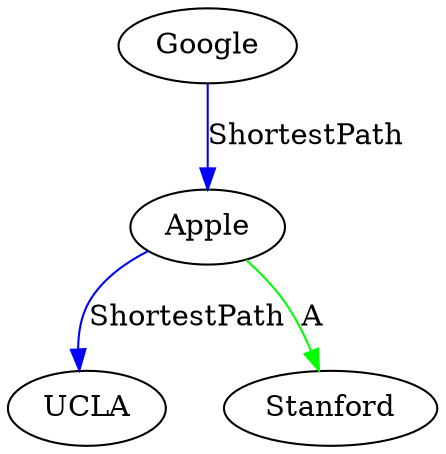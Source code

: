 digraph graphname {
	Google -> Apple -> UCLA [label=ShortestPath, color=blue];
	Apple -> Stanford [label="A", color=green];
}

